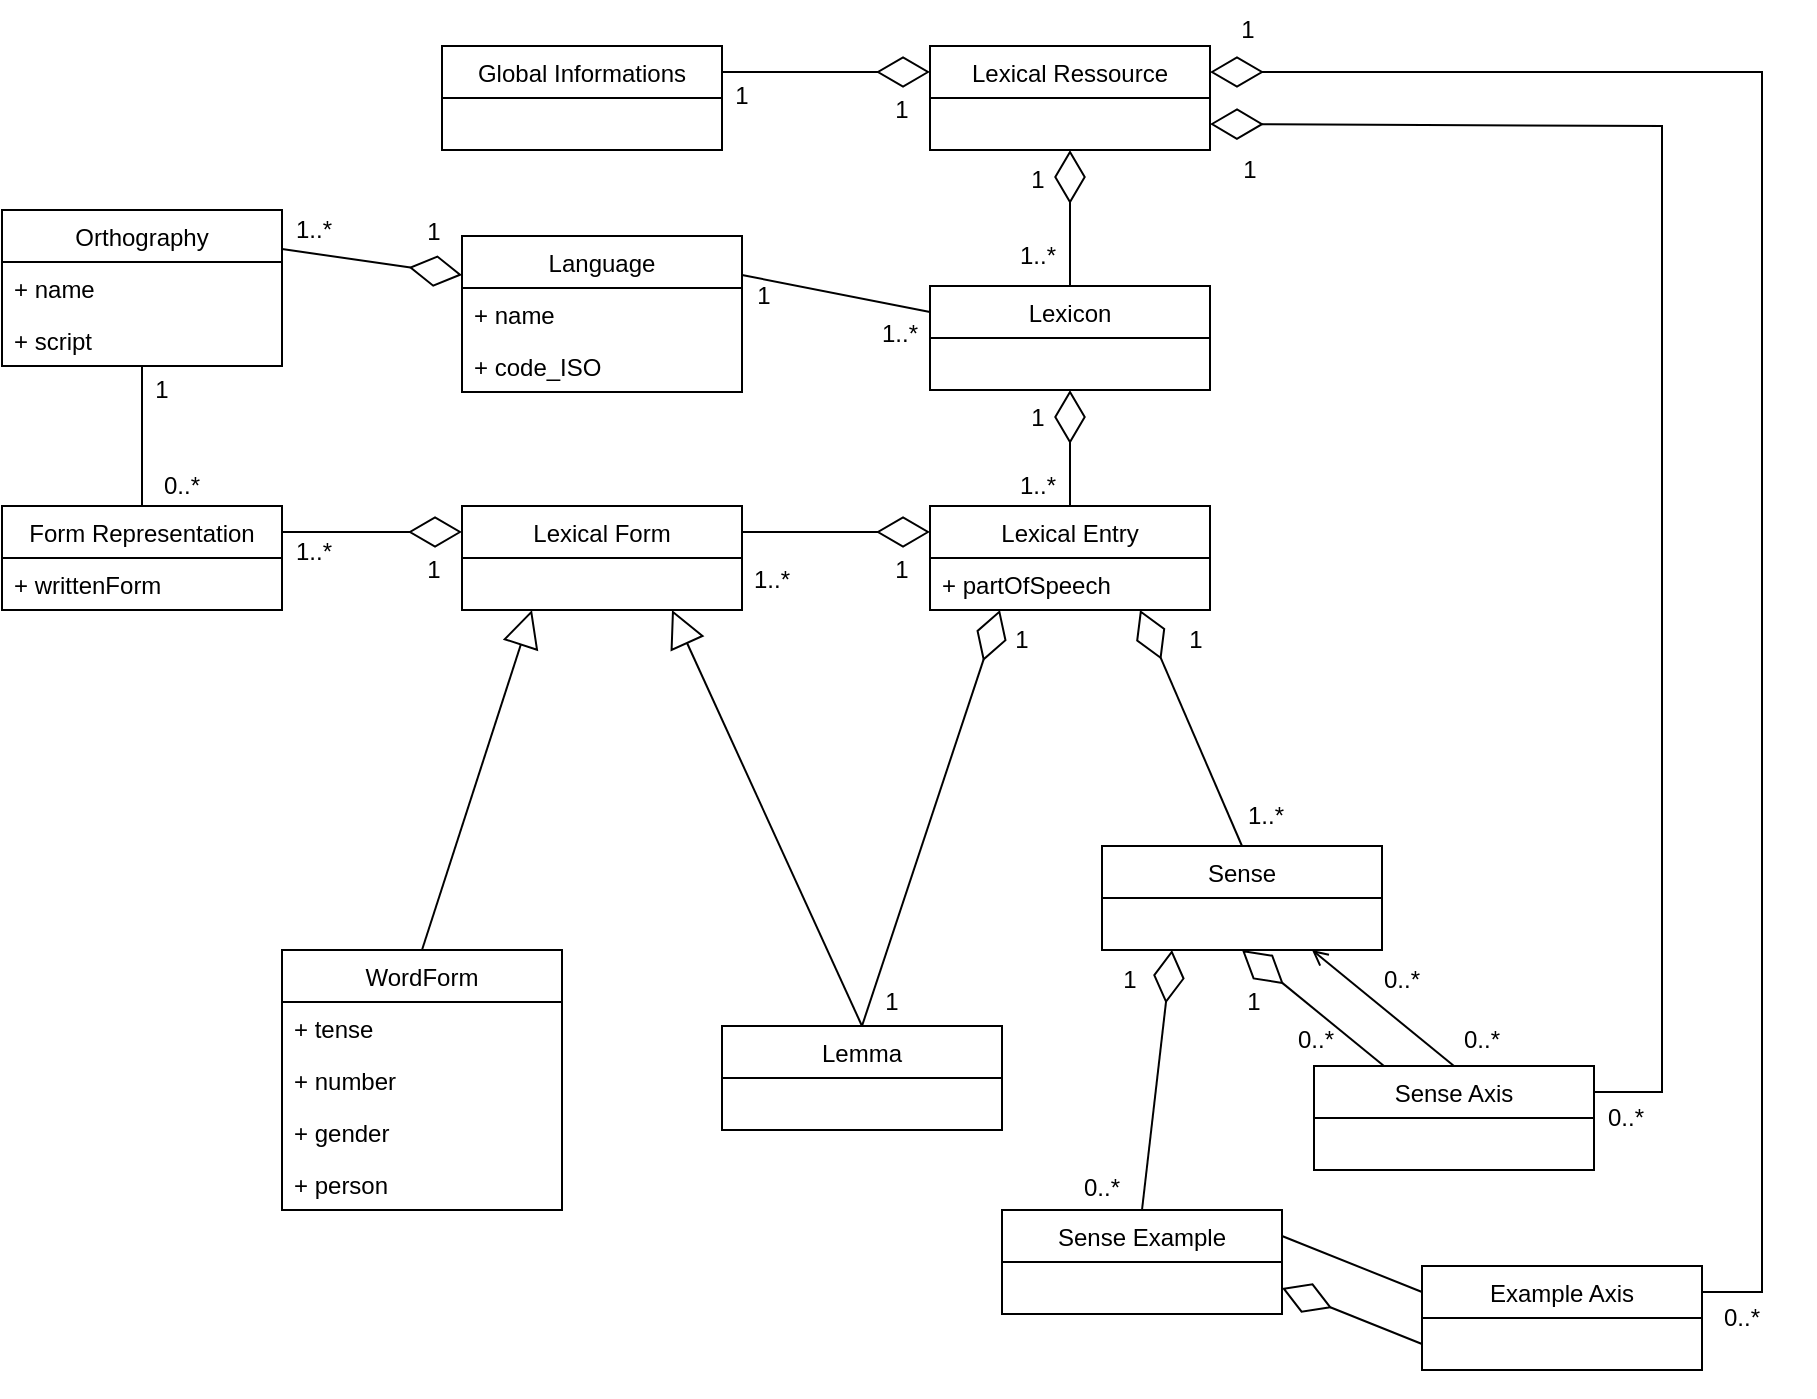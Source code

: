 <mxfile version="19.0.2" type="device"><diagram id="C5RBs43oDa-KdzZeNtuy" name="Page-1"><mxGraphModel dx="2012" dy="754" grid="1" gridSize="10" guides="1" tooltips="1" connect="1" arrows="1" fold="1" page="1" pageScale="1" pageWidth="827" pageHeight="1169" math="0" shadow="0"><root><mxCell id="WIyWlLk6GJQsqaUBKTNV-0"/><mxCell id="WIyWlLk6GJQsqaUBKTNV-1" parent="WIyWlLk6GJQsqaUBKTNV-0"/><mxCell id="vKK5MwCIroCKvL6aY7we-0" value="Lexical Ressource" style="swimlane;fontStyle=0;childLayout=stackLayout;horizontal=1;startSize=26;fillColor=none;horizontalStack=0;resizeParent=1;resizeParentMax=0;resizeLast=0;collapsible=1;marginBottom=0;" vertex="1" parent="WIyWlLk6GJQsqaUBKTNV-1"><mxGeometry x="344" y="130" width="140" height="52" as="geometry"/></mxCell><mxCell id="vKK5MwCIroCKvL6aY7we-4" value="Global Informations" style="swimlane;fontStyle=0;childLayout=stackLayout;horizontal=1;startSize=26;fillColor=none;horizontalStack=0;resizeParent=1;resizeParentMax=0;resizeLast=0;collapsible=1;marginBottom=0;" vertex="1" parent="WIyWlLk6GJQsqaUBKTNV-1"><mxGeometry x="100" y="130" width="140" height="52" as="geometry"/></mxCell><mxCell id="vKK5MwCIroCKvL6aY7we-15" value="" style="group" vertex="1" connectable="0" parent="WIyWlLk6GJQsqaUBKTNV-1"><mxGeometry x="220" y="140" width="60" height="30" as="geometry"/></mxCell><mxCell id="vKK5MwCIroCKvL6aY7we-17" value="1" style="text;html=1;strokeColor=none;fillColor=none;align=center;verticalAlign=middle;whiteSpace=wrap;rounded=0;" vertex="1" parent="vKK5MwCIroCKvL6aY7we-15"><mxGeometry width="60" height="30" as="geometry"/></mxCell><mxCell id="vKK5MwCIroCKvL6aY7we-10" value="" style="endArrow=diamondThin;endFill=0;endSize=24;html=1;rounded=0;exitX=1;exitY=0.25;exitDx=0;exitDy=0;entryX=0;entryY=0.25;entryDx=0;entryDy=0;" edge="1" parent="WIyWlLk6GJQsqaUBKTNV-1" source="vKK5MwCIroCKvL6aY7we-4" target="vKK5MwCIroCKvL6aY7we-0"><mxGeometry width="160" relative="1" as="geometry"><mxPoint x="370" y="340" as="sourcePoint"/><mxPoint x="530" y="340" as="targetPoint"/></mxGeometry></mxCell><mxCell id="vKK5MwCIroCKvL6aY7we-13" value="1" style="text;html=1;strokeColor=none;fillColor=none;align=center;verticalAlign=middle;whiteSpace=wrap;rounded=0;" vertex="1" parent="WIyWlLk6GJQsqaUBKTNV-1"><mxGeometry x="300" y="147" width="60" height="30" as="geometry"/></mxCell><mxCell id="vKK5MwCIroCKvL6aY7we-18" value="Lexicon" style="swimlane;fontStyle=0;childLayout=stackLayout;horizontal=1;startSize=26;fillColor=none;horizontalStack=0;resizeParent=1;resizeParentMax=0;resizeLast=0;collapsible=1;marginBottom=0;" vertex="1" parent="WIyWlLk6GJQsqaUBKTNV-1"><mxGeometry x="344" y="250" width="140" height="52" as="geometry"/></mxCell><mxCell id="vKK5MwCIroCKvL6aY7we-23" value="" style="endArrow=diamondThin;endFill=0;endSize=24;html=1;rounded=0;entryX=0.5;entryY=1;entryDx=0;entryDy=0;exitX=0.5;exitY=0;exitDx=0;exitDy=0;" edge="1" parent="WIyWlLk6GJQsqaUBKTNV-1" source="vKK5MwCIroCKvL6aY7we-18" target="vKK5MwCIroCKvL6aY7we-0"><mxGeometry width="160" relative="1" as="geometry"><mxPoint x="470" y="380" as="sourcePoint"/><mxPoint x="630" y="380" as="targetPoint"/></mxGeometry></mxCell><mxCell id="vKK5MwCIroCKvL6aY7we-115" style="rounded=0;orthogonalLoop=1;jettySize=auto;html=1;exitX=1;exitY=0.25;exitDx=0;exitDy=0;entryX=0;entryY=0.25;entryDx=0;entryDy=0;endArrow=none;endFill=0;" edge="1" parent="WIyWlLk6GJQsqaUBKTNV-1" source="vKK5MwCIroCKvL6aY7we-24" target="vKK5MwCIroCKvL6aY7we-18"><mxGeometry relative="1" as="geometry"/></mxCell><mxCell id="vKK5MwCIroCKvL6aY7we-24" value="Language" style="swimlane;fontStyle=0;childLayout=stackLayout;horizontal=1;startSize=26;fillColor=none;horizontalStack=0;resizeParent=1;resizeParentMax=0;resizeLast=0;collapsible=1;marginBottom=0;" vertex="1" parent="WIyWlLk6GJQsqaUBKTNV-1"><mxGeometry x="110" y="225" width="140" height="78" as="geometry"/></mxCell><mxCell id="vKK5MwCIroCKvL6aY7we-103" value="+ name" style="text;strokeColor=none;fillColor=none;align=left;verticalAlign=top;spacingLeft=4;spacingRight=4;overflow=hidden;rotatable=0;points=[[0,0.5],[1,0.5]];portConstraint=eastwest;" vertex="1" parent="vKK5MwCIroCKvL6aY7we-24"><mxGeometry y="26" width="140" height="26" as="geometry"/></mxCell><mxCell id="vKK5MwCIroCKvL6aY7we-104" value="+ code_ISO" style="text;strokeColor=none;fillColor=none;align=left;verticalAlign=top;spacingLeft=4;spacingRight=4;overflow=hidden;rotatable=0;points=[[0,0.5],[1,0.5]];portConstraint=eastwest;" vertex="1" parent="vKK5MwCIroCKvL6aY7we-24"><mxGeometry y="52" width="140" height="26" as="geometry"/></mxCell><mxCell id="vKK5MwCIroCKvL6aY7we-29" value="Lexical Entry" style="swimlane;fontStyle=0;childLayout=stackLayout;horizontal=1;startSize=26;fillColor=none;horizontalStack=0;resizeParent=1;resizeParentMax=0;resizeLast=0;collapsible=1;marginBottom=0;" vertex="1" parent="WIyWlLk6GJQsqaUBKTNV-1"><mxGeometry x="344" y="360" width="140" height="52" as="geometry"/></mxCell><mxCell id="vKK5MwCIroCKvL6aY7we-107" value="+ partOfSpeech" style="text;strokeColor=none;fillColor=none;align=left;verticalAlign=top;spacingLeft=4;spacingRight=4;overflow=hidden;rotatable=0;points=[[0,0.5],[1,0.5]];portConstraint=eastwest;" vertex="1" parent="vKK5MwCIroCKvL6aY7we-29"><mxGeometry y="26" width="140" height="26" as="geometry"/></mxCell><mxCell id="vKK5MwCIroCKvL6aY7we-33" value="" style="endArrow=diamondThin;endFill=0;endSize=24;html=1;rounded=0;entryX=0.5;entryY=1;entryDx=0;entryDy=0;exitX=0.5;exitY=0;exitDx=0;exitDy=0;" edge="1" parent="WIyWlLk6GJQsqaUBKTNV-1" source="vKK5MwCIroCKvL6aY7we-29" target="vKK5MwCIroCKvL6aY7we-18"><mxGeometry width="160" relative="1" as="geometry"><mxPoint x="610" y="273" as="sourcePoint"/><mxPoint x="494" y="273" as="targetPoint"/></mxGeometry></mxCell><mxCell id="vKK5MwCIroCKvL6aY7we-34" value="Lexical Form" style="swimlane;fontStyle=0;childLayout=stackLayout;horizontal=1;startSize=26;fillColor=none;horizontalStack=0;resizeParent=1;resizeParentMax=0;resizeLast=0;collapsible=1;marginBottom=0;" vertex="1" parent="WIyWlLk6GJQsqaUBKTNV-1"><mxGeometry x="110" y="360" width="140" height="52" as="geometry"/></mxCell><mxCell id="vKK5MwCIroCKvL6aY7we-38" value="Form Representation" style="swimlane;fontStyle=0;childLayout=stackLayout;horizontal=1;startSize=26;fillColor=none;horizontalStack=0;resizeParent=1;resizeParentMax=0;resizeLast=0;collapsible=1;marginBottom=0;" vertex="1" parent="WIyWlLk6GJQsqaUBKTNV-1"><mxGeometry x="-120" y="360" width="140" height="52" as="geometry"/></mxCell><mxCell id="vKK5MwCIroCKvL6aY7we-116" value="+ writtenForm" style="text;strokeColor=none;fillColor=none;align=left;verticalAlign=top;spacingLeft=4;spacingRight=4;overflow=hidden;rotatable=0;points=[[0,0.5],[1,0.5]];portConstraint=eastwest;" vertex="1" parent="vKK5MwCIroCKvL6aY7we-38"><mxGeometry y="26" width="140" height="26" as="geometry"/></mxCell><mxCell id="vKK5MwCIroCKvL6aY7we-42" value="WordForm" style="swimlane;fontStyle=0;childLayout=stackLayout;horizontal=1;startSize=26;fillColor=none;horizontalStack=0;resizeParent=1;resizeParentMax=0;resizeLast=0;collapsible=1;marginBottom=0;" vertex="1" parent="WIyWlLk6GJQsqaUBKTNV-1"><mxGeometry x="20" y="582" width="140" height="130" as="geometry"><mxRectangle x="24" y="490" width="90" height="26" as="alternateBounds"/></mxGeometry></mxCell><mxCell id="vKK5MwCIroCKvL6aY7we-119" value="+ tense" style="text;strokeColor=none;fillColor=none;align=left;verticalAlign=top;spacingLeft=4;spacingRight=4;overflow=hidden;rotatable=0;points=[[0,0.5],[1,0.5]];portConstraint=eastwest;" vertex="1" parent="vKK5MwCIroCKvL6aY7we-42"><mxGeometry y="26" width="140" height="26" as="geometry"/></mxCell><mxCell id="vKK5MwCIroCKvL6aY7we-120" value="+ number" style="text;strokeColor=none;fillColor=none;align=left;verticalAlign=top;spacingLeft=4;spacingRight=4;overflow=hidden;rotatable=0;points=[[0,0.5],[1,0.5]];portConstraint=eastwest;" vertex="1" parent="vKK5MwCIroCKvL6aY7we-42"><mxGeometry y="52" width="140" height="26" as="geometry"/></mxCell><mxCell id="vKK5MwCIroCKvL6aY7we-121" value="+ gender" style="text;strokeColor=none;fillColor=none;align=left;verticalAlign=top;spacingLeft=4;spacingRight=4;overflow=hidden;rotatable=0;points=[[0,0.5],[1,0.5]];portConstraint=eastwest;" vertex="1" parent="vKK5MwCIroCKvL6aY7we-42"><mxGeometry y="78" width="140" height="26" as="geometry"/></mxCell><mxCell id="vKK5MwCIroCKvL6aY7we-122" value="+ person" style="text;strokeColor=none;fillColor=none;align=left;verticalAlign=top;spacingLeft=4;spacingRight=4;overflow=hidden;rotatable=0;points=[[0,0.5],[1,0.5]];portConstraint=eastwest;" vertex="1" parent="vKK5MwCIroCKvL6aY7we-42"><mxGeometry y="104" width="140" height="26" as="geometry"/></mxCell><mxCell id="vKK5MwCIroCKvL6aY7we-46" value="Lemma" style="swimlane;fontStyle=0;childLayout=stackLayout;horizontal=1;startSize=26;fillColor=none;horizontalStack=0;resizeParent=1;resizeParentMax=0;resizeLast=0;collapsible=1;marginBottom=0;" vertex="1" parent="WIyWlLk6GJQsqaUBKTNV-1"><mxGeometry x="240" y="620" width="140" height="52" as="geometry"><mxRectangle x="195" y="490" width="70" height="26" as="alternateBounds"/></mxGeometry></mxCell><mxCell id="vKK5MwCIroCKvL6aY7we-50" value="" style="endArrow=diamondThin;endFill=0;endSize=24;html=1;rounded=0;entryX=0;entryY=0.25;entryDx=0;entryDy=0;exitX=1;exitY=0.25;exitDx=0;exitDy=0;" edge="1" parent="WIyWlLk6GJQsqaUBKTNV-1" source="vKK5MwCIroCKvL6aY7we-38" target="vKK5MwCIroCKvL6aY7we-34"><mxGeometry width="160" relative="1" as="geometry"><mxPoint x="70" y="458" as="sourcePoint"/><mxPoint x="70" y="400" as="targetPoint"/></mxGeometry></mxCell><mxCell id="vKK5MwCIroCKvL6aY7we-51" value="" style="endArrow=diamondThin;endFill=0;endSize=24;html=1;rounded=0;entryX=0;entryY=0.25;entryDx=0;entryDy=0;exitX=1;exitY=0.25;exitDx=0;exitDy=0;" edge="1" parent="WIyWlLk6GJQsqaUBKTNV-1" source="vKK5MwCIroCKvL6aY7we-34" target="vKK5MwCIroCKvL6aY7we-29"><mxGeometry width="160" relative="1" as="geometry"><mxPoint x="434" y="490" as="sourcePoint"/><mxPoint x="434" y="432" as="targetPoint"/></mxGeometry></mxCell><mxCell id="vKK5MwCIroCKvL6aY7we-52" value="1..*" style="text;html=1;strokeColor=none;fillColor=none;align=center;verticalAlign=middle;whiteSpace=wrap;rounded=0;" vertex="1" parent="WIyWlLk6GJQsqaUBKTNV-1"><mxGeometry x="6" y="368" width="60" height="30" as="geometry"/></mxCell><mxCell id="vKK5MwCIroCKvL6aY7we-53" value="" style="group" vertex="1" connectable="0" parent="WIyWlLk6GJQsqaUBKTNV-1"><mxGeometry x="66" y="377" width="60" height="30" as="geometry"/></mxCell><mxCell id="vKK5MwCIroCKvL6aY7we-54" value="1" style="text;html=1;strokeColor=none;fillColor=none;align=center;verticalAlign=middle;whiteSpace=wrap;rounded=0;" vertex="1" parent="vKK5MwCIroCKvL6aY7we-53"><mxGeometry width="60" height="30" as="geometry"/></mxCell><mxCell id="vKK5MwCIroCKvL6aY7we-55" value="" style="group" vertex="1" connectable="0" parent="WIyWlLk6GJQsqaUBKTNV-1"><mxGeometry x="368" y="301" width="60" height="30" as="geometry"/></mxCell><mxCell id="vKK5MwCIroCKvL6aY7we-56" value="1" style="text;html=1;strokeColor=none;fillColor=none;align=center;verticalAlign=middle;whiteSpace=wrap;rounded=0;" vertex="1" parent="vKK5MwCIroCKvL6aY7we-55"><mxGeometry width="60" height="30" as="geometry"/></mxCell><mxCell id="vKK5MwCIroCKvL6aY7we-57" value="" style="group" vertex="1" connectable="0" parent="WIyWlLk6GJQsqaUBKTNV-1"><mxGeometry x="235" y="382" width="60" height="30" as="geometry"/></mxCell><mxCell id="vKK5MwCIroCKvL6aY7we-58" value="1..*" style="text;html=1;strokeColor=none;fillColor=none;align=center;verticalAlign=middle;whiteSpace=wrap;rounded=0;" vertex="1" parent="vKK5MwCIroCKvL6aY7we-57"><mxGeometry width="60" height="30" as="geometry"/></mxCell><mxCell id="vKK5MwCIroCKvL6aY7we-59" value="" style="group" vertex="1" connectable="0" parent="WIyWlLk6GJQsqaUBKTNV-1"><mxGeometry x="300" y="377" width="60" height="30" as="geometry"/></mxCell><mxCell id="vKK5MwCIroCKvL6aY7we-60" value="1" style="text;html=1;strokeColor=none;fillColor=none;align=center;verticalAlign=middle;whiteSpace=wrap;rounded=0;" vertex="1" parent="vKK5MwCIroCKvL6aY7we-59"><mxGeometry width="60" height="30" as="geometry"/></mxCell><mxCell id="vKK5MwCIroCKvL6aY7we-61" value="" style="group" vertex="1" connectable="0" parent="WIyWlLk6GJQsqaUBKTNV-1"><mxGeometry x="368" y="335" width="60" height="30" as="geometry"/></mxCell><mxCell id="vKK5MwCIroCKvL6aY7we-62" value="1..*" style="text;html=1;strokeColor=none;fillColor=none;align=center;verticalAlign=middle;whiteSpace=wrap;rounded=0;" vertex="1" parent="vKK5MwCIroCKvL6aY7we-61"><mxGeometry width="60" height="30" as="geometry"/></mxCell><mxCell id="vKK5MwCIroCKvL6aY7we-63" value="" style="group" vertex="1" connectable="0" parent="WIyWlLk6GJQsqaUBKTNV-1"><mxGeometry x="231" y="240" width="60" height="30" as="geometry"/></mxCell><mxCell id="vKK5MwCIroCKvL6aY7we-64" value="1" style="text;html=1;strokeColor=none;fillColor=none;align=center;verticalAlign=middle;whiteSpace=wrap;rounded=0;" vertex="1" parent="vKK5MwCIroCKvL6aY7we-63"><mxGeometry width="60" height="30" as="geometry"/></mxCell><mxCell id="vKK5MwCIroCKvL6aY7we-65" value="" style="group" vertex="1" connectable="0" parent="WIyWlLk6GJQsqaUBKTNV-1"><mxGeometry x="299" y="259" width="60" height="30" as="geometry"/></mxCell><mxCell id="vKK5MwCIroCKvL6aY7we-66" value="1..*" style="text;html=1;strokeColor=none;fillColor=none;align=center;verticalAlign=middle;whiteSpace=wrap;rounded=0;" vertex="1" parent="vKK5MwCIroCKvL6aY7we-65"><mxGeometry width="60" height="30" as="geometry"/></mxCell><mxCell id="vKK5MwCIroCKvL6aY7we-67" value="Sense" style="swimlane;fontStyle=0;childLayout=stackLayout;horizontal=1;startSize=26;fillColor=none;horizontalStack=0;resizeParent=1;resizeParentMax=0;resizeLast=0;collapsible=1;marginBottom=0;" vertex="1" parent="WIyWlLk6GJQsqaUBKTNV-1"><mxGeometry x="430" y="530" width="140" height="52" as="geometry"/></mxCell><mxCell id="vKK5MwCIroCKvL6aY7we-71" value="" style="endArrow=block;endSize=16;endFill=0;html=1;rounded=0;exitX=0.5;exitY=0;exitDx=0;exitDy=0;entryX=0.25;entryY=1;entryDx=0;entryDy=0;" edge="1" parent="WIyWlLk6GJQsqaUBKTNV-1" source="vKK5MwCIroCKvL6aY7we-42" target="vKK5MwCIroCKvL6aY7we-34"><mxGeometry width="160" relative="1" as="geometry"><mxPoint x="120" y="440" as="sourcePoint"/><mxPoint x="280" y="440" as="targetPoint"/></mxGeometry></mxCell><mxCell id="vKK5MwCIroCKvL6aY7we-72" value="" style="endArrow=block;endSize=16;endFill=0;html=1;rounded=0;exitX=0.5;exitY=0;exitDx=0;exitDy=0;entryX=0.75;entryY=1;entryDx=0;entryDy=0;" edge="1" parent="WIyWlLk6GJQsqaUBKTNV-1" source="vKK5MwCIroCKvL6aY7we-46" target="vKK5MwCIroCKvL6aY7we-34"><mxGeometry width="160" relative="1" as="geometry"><mxPoint x="200" y="508" as="sourcePoint"/><mxPoint x="286" y="430" as="targetPoint"/></mxGeometry></mxCell><mxCell id="vKK5MwCIroCKvL6aY7we-73" value="" style="endArrow=diamondThin;endFill=0;endSize=24;html=1;rounded=0;entryX=0.75;entryY=1;entryDx=0;entryDy=0;exitX=0.5;exitY=0;exitDx=0;exitDy=0;" edge="1" parent="WIyWlLk6GJQsqaUBKTNV-1" source="vKK5MwCIroCKvL6aY7we-67" target="vKK5MwCIroCKvL6aY7we-29"><mxGeometry width="160" relative="1" as="geometry"><mxPoint x="400" y="640" as="sourcePoint"/><mxPoint x="560" y="640" as="targetPoint"/></mxGeometry></mxCell><mxCell id="vKK5MwCIroCKvL6aY7we-74" value="" style="endArrow=diamondThin;endFill=0;endSize=24;html=1;rounded=0;exitX=0.5;exitY=0;exitDx=0;exitDy=0;entryX=0.25;entryY=1;entryDx=0;entryDy=0;" edge="1" parent="WIyWlLk6GJQsqaUBKTNV-1" source="vKK5MwCIroCKvL6aY7we-46" target="vKK5MwCIroCKvL6aY7we-29"><mxGeometry width="160" relative="1" as="geometry"><mxPoint x="220" y="410" as="sourcePoint"/><mxPoint x="380" y="410" as="targetPoint"/></mxGeometry></mxCell><mxCell id="vKK5MwCIroCKvL6aY7we-75" value="" style="group" vertex="1" connectable="0" parent="WIyWlLk6GJQsqaUBKTNV-1"><mxGeometry x="295" y="593" width="60" height="30" as="geometry"/></mxCell><mxCell id="vKK5MwCIroCKvL6aY7we-76" value="1" style="text;html=1;strokeColor=none;fillColor=none;align=center;verticalAlign=middle;whiteSpace=wrap;rounded=0;" vertex="1" parent="vKK5MwCIroCKvL6aY7we-75"><mxGeometry width="60" height="30" as="geometry"/></mxCell><mxCell id="vKK5MwCIroCKvL6aY7we-77" value="" style="group" vertex="1" connectable="0" parent="WIyWlLk6GJQsqaUBKTNV-1"><mxGeometry x="360" y="412" width="60" height="30" as="geometry"/></mxCell><mxCell id="vKK5MwCIroCKvL6aY7we-78" value="1" style="text;html=1;strokeColor=none;fillColor=none;align=center;verticalAlign=middle;whiteSpace=wrap;rounded=0;" vertex="1" parent="vKK5MwCIroCKvL6aY7we-77"><mxGeometry width="60" height="30" as="geometry"/></mxCell><mxCell id="vKK5MwCIroCKvL6aY7we-79" value="" style="group" vertex="1" connectable="0" parent="WIyWlLk6GJQsqaUBKTNV-1"><mxGeometry x="447" y="412" width="60" height="30" as="geometry"/></mxCell><mxCell id="vKK5MwCIroCKvL6aY7we-80" value="1" style="text;html=1;strokeColor=none;fillColor=none;align=center;verticalAlign=middle;whiteSpace=wrap;rounded=0;" vertex="1" parent="vKK5MwCIroCKvL6aY7we-79"><mxGeometry width="60" height="30" as="geometry"/></mxCell><mxCell id="vKK5MwCIroCKvL6aY7we-81" value="" style="group" vertex="1" connectable="0" parent="WIyWlLk6GJQsqaUBKTNV-1"><mxGeometry x="482" y="500" width="60" height="30" as="geometry"/></mxCell><mxCell id="vKK5MwCIroCKvL6aY7we-82" value="1..*" style="text;html=1;strokeColor=none;fillColor=none;align=center;verticalAlign=middle;whiteSpace=wrap;rounded=0;" vertex="1" parent="vKK5MwCIroCKvL6aY7we-81"><mxGeometry width="60" height="30" as="geometry"/></mxCell><mxCell id="vKK5MwCIroCKvL6aY7we-114" style="edgeStyle=orthogonalEdgeStyle;rounded=0;orthogonalLoop=1;jettySize=auto;html=1;exitX=0.5;exitY=1;exitDx=0;exitDy=0;endArrow=none;endFill=0;entryX=0.5;entryY=0;entryDx=0;entryDy=0;" edge="1" parent="WIyWlLk6GJQsqaUBKTNV-1" source="vKK5MwCIroCKvL6aY7we-83" target="vKK5MwCIroCKvL6aY7we-38"><mxGeometry relative="1" as="geometry"><mxPoint x="-90" y="340" as="targetPoint"/></mxGeometry></mxCell><mxCell id="vKK5MwCIroCKvL6aY7we-83" value="Orthography" style="swimlane;fontStyle=0;childLayout=stackLayout;horizontal=1;startSize=26;fillColor=none;horizontalStack=0;resizeParent=1;resizeParentMax=0;resizeLast=0;collapsible=1;marginBottom=0;" vertex="1" parent="WIyWlLk6GJQsqaUBKTNV-1"><mxGeometry x="-120" y="212" width="140" height="78" as="geometry"/></mxCell><mxCell id="vKK5MwCIroCKvL6aY7we-117" value="+ name" style="text;strokeColor=none;fillColor=none;align=left;verticalAlign=top;spacingLeft=4;spacingRight=4;overflow=hidden;rotatable=0;points=[[0,0.5],[1,0.5]];portConstraint=eastwest;" vertex="1" parent="vKK5MwCIroCKvL6aY7we-83"><mxGeometry y="26" width="140" height="26" as="geometry"/></mxCell><mxCell id="vKK5MwCIroCKvL6aY7we-118" value="+ script" style="text;strokeColor=none;fillColor=none;align=left;verticalAlign=top;spacingLeft=4;spacingRight=4;overflow=hidden;rotatable=0;points=[[0,0.5],[1,0.5]];portConstraint=eastwest;" vertex="1" parent="vKK5MwCIroCKvL6aY7we-83"><mxGeometry y="52" width="140" height="26" as="geometry"/></mxCell><mxCell id="vKK5MwCIroCKvL6aY7we-88" value="" style="group" vertex="1" connectable="0" parent="WIyWlLk6GJQsqaUBKTNV-1"><mxGeometry x="-70" y="287" width="60" height="30" as="geometry"/></mxCell><mxCell id="vKK5MwCIroCKvL6aY7we-89" value="1" style="text;html=1;strokeColor=none;fillColor=none;align=center;verticalAlign=middle;whiteSpace=wrap;rounded=0;" vertex="1" parent="vKK5MwCIroCKvL6aY7we-88"><mxGeometry width="60" height="30" as="geometry"/></mxCell><mxCell id="vKK5MwCIroCKvL6aY7we-90" value="" style="group" vertex="1" connectable="0" parent="WIyWlLk6GJQsqaUBKTNV-1"><mxGeometry x="-60" y="335" width="60" height="30" as="geometry"/></mxCell><mxCell id="vKK5MwCIroCKvL6aY7we-91" value="0..*" style="text;html=1;strokeColor=none;fillColor=none;align=center;verticalAlign=middle;whiteSpace=wrap;rounded=0;" vertex="1" parent="vKK5MwCIroCKvL6aY7we-90"><mxGeometry width="60" height="30" as="geometry"/></mxCell><mxCell id="vKK5MwCIroCKvL6aY7we-100" style="rounded=0;orthogonalLoop=1;jettySize=auto;html=1;exitX=0.5;exitY=0;exitDx=0;exitDy=0;entryX=0.75;entryY=1;entryDx=0;entryDy=0;endArrow=open;endFill=0;" edge="1" parent="WIyWlLk6GJQsqaUBKTNV-1" source="vKK5MwCIroCKvL6aY7we-92" target="vKK5MwCIroCKvL6aY7we-67"><mxGeometry relative="1" as="geometry"/></mxCell><mxCell id="vKK5MwCIroCKvL6aY7we-92" value="Sense Axis" style="swimlane;fontStyle=0;childLayout=stackLayout;horizontal=1;startSize=26;fillColor=none;horizontalStack=0;resizeParent=1;resizeParentMax=0;resizeLast=0;collapsible=1;marginBottom=0;" vertex="1" parent="WIyWlLk6GJQsqaUBKTNV-1"><mxGeometry x="536" y="640" width="140" height="52" as="geometry"/></mxCell><mxCell id="vKK5MwCIroCKvL6aY7we-102" value="" style="endArrow=diamondThin;endFill=0;endSize=24;html=1;rounded=0;entryX=1;entryY=0.75;entryDx=0;entryDy=0;exitX=1;exitY=0.25;exitDx=0;exitDy=0;" edge="1" parent="WIyWlLk6GJQsqaUBKTNV-1" source="vKK5MwCIroCKvL6aY7we-92" target="vKK5MwCIroCKvL6aY7we-0"><mxGeometry width="160" relative="1" as="geometry"><mxPoint x="695.5" y="644" as="sourcePoint"/><mxPoint x="644.5" y="526" as="targetPoint"/><Array as="points"><mxPoint x="710" y="653"/><mxPoint x="710" y="170"/></Array></mxGeometry></mxCell><mxCell id="vKK5MwCIroCKvL6aY7we-111" value="" style="endArrow=diamondThin;endFill=0;endSize=24;html=1;rounded=0;entryX=0;entryY=0.25;entryDx=0;entryDy=0;exitX=1;exitY=0.25;exitDx=0;exitDy=0;" edge="1" parent="WIyWlLk6GJQsqaUBKTNV-1" source="vKK5MwCIroCKvL6aY7we-83" target="vKK5MwCIroCKvL6aY7we-24"><mxGeometry width="160" relative="1" as="geometry"><mxPoint x="30.0" y="249.998" as="sourcePoint"/><mxPoint x="133.16" y="274.27" as="targetPoint"/></mxGeometry></mxCell><mxCell id="vKK5MwCIroCKvL6aY7we-129" style="rounded=0;orthogonalLoop=1;jettySize=auto;html=1;exitX=1;exitY=0.25;exitDx=0;exitDy=0;entryX=0;entryY=0.25;entryDx=0;entryDy=0;endArrow=none;endFill=0;" edge="1" parent="WIyWlLk6GJQsqaUBKTNV-1" source="vKK5MwCIroCKvL6aY7we-123" target="vKK5MwCIroCKvL6aY7we-128"><mxGeometry relative="1" as="geometry"/></mxCell><mxCell id="vKK5MwCIroCKvL6aY7we-123" value="Sense Example" style="swimlane;fontStyle=0;childLayout=stackLayout;horizontal=1;startSize=26;fillColor=none;horizontalStack=0;resizeParent=1;resizeParentMax=0;resizeLast=0;collapsible=1;marginBottom=0;" vertex="1" parent="WIyWlLk6GJQsqaUBKTNV-1"><mxGeometry x="380" y="712" width="140" height="52" as="geometry"/></mxCell><mxCell id="vKK5MwCIroCKvL6aY7we-127" value="" style="endArrow=diamondThin;endFill=0;endSize=24;html=1;rounded=0;exitX=0.5;exitY=0;exitDx=0;exitDy=0;entryX=0.25;entryY=1;entryDx=0;entryDy=0;" edge="1" parent="WIyWlLk6GJQsqaUBKTNV-1" source="vKK5MwCIroCKvL6aY7we-123" target="vKK5MwCIroCKvL6aY7we-67"><mxGeometry width="160" relative="1" as="geometry"><mxPoint x="344" y="646.71" as="sourcePoint"/><mxPoint x="504" y="646.71" as="targetPoint"/></mxGeometry></mxCell><mxCell id="vKK5MwCIroCKvL6aY7we-128" value="Example Axis" style="swimlane;fontStyle=0;childLayout=stackLayout;horizontal=1;startSize=26;fillColor=none;horizontalStack=0;resizeParent=1;resizeParentMax=0;resizeLast=0;collapsible=1;marginBottom=0;" vertex="1" parent="WIyWlLk6GJQsqaUBKTNV-1"><mxGeometry x="590" y="740" width="140" height="52" as="geometry"/></mxCell><mxCell id="vKK5MwCIroCKvL6aY7we-131" value="" style="endArrow=diamondThin;endFill=0;endSize=24;html=1;rounded=0;exitX=1;exitY=0.25;exitDx=0;exitDy=0;entryX=1;entryY=0.25;entryDx=0;entryDy=0;" edge="1" parent="WIyWlLk6GJQsqaUBKTNV-1" source="vKK5MwCIroCKvL6aY7we-128" target="vKK5MwCIroCKvL6aY7we-0"><mxGeometry width="160" relative="1" as="geometry"><mxPoint x="827" y="790" as="sourcePoint"/><mxPoint x="530" y="169" as="targetPoint"/><Array as="points"><mxPoint x="760" y="753"/><mxPoint x="760" y="143"/></Array></mxGeometry></mxCell><mxCell id="vKK5MwCIroCKvL6aY7we-132" value="" style="endArrow=diamondThin;endFill=0;endSize=24;html=1;rounded=0;exitX=0.25;exitY=0;exitDx=0;exitDy=0;entryX=0.5;entryY=1;entryDx=0;entryDy=0;" edge="1" parent="WIyWlLk6GJQsqaUBKTNV-1" source="vKK5MwCIroCKvL6aY7we-92" target="vKK5MwCIroCKvL6aY7we-67"><mxGeometry width="160" relative="1" as="geometry"><mxPoint x="460" y="722" as="sourcePoint"/><mxPoint x="475" y="592" as="targetPoint"/></mxGeometry></mxCell><mxCell id="vKK5MwCIroCKvL6aY7we-133" value="" style="group" vertex="1" connectable="0" parent="WIyWlLk6GJQsqaUBKTNV-1"><mxGeometry x="550" y="582" width="60" height="30" as="geometry"/></mxCell><mxCell id="vKK5MwCIroCKvL6aY7we-134" value="0..*" style="text;html=1;strokeColor=none;fillColor=none;align=center;verticalAlign=middle;whiteSpace=wrap;rounded=0;" vertex="1" parent="vKK5MwCIroCKvL6aY7we-133"><mxGeometry width="60" height="30" as="geometry"/></mxCell><mxCell id="vKK5MwCIroCKvL6aY7we-135" value="" style="group" vertex="1" connectable="0" parent="WIyWlLk6GJQsqaUBKTNV-1"><mxGeometry x="590" y="612" width="60" height="30" as="geometry"/></mxCell><mxCell id="vKK5MwCIroCKvL6aY7we-136" value="0..*" style="text;html=1;strokeColor=none;fillColor=none;align=center;verticalAlign=middle;whiteSpace=wrap;rounded=0;" vertex="1" parent="vKK5MwCIroCKvL6aY7we-135"><mxGeometry width="60" height="30" as="geometry"/></mxCell><mxCell id="vKK5MwCIroCKvL6aY7we-137" value="" style="group" vertex="1" connectable="0" parent="WIyWlLk6GJQsqaUBKTNV-1"><mxGeometry x="476" y="593" width="60" height="30" as="geometry"/></mxCell><mxCell id="vKK5MwCIroCKvL6aY7we-138" value="1" style="text;html=1;strokeColor=none;fillColor=none;align=center;verticalAlign=middle;whiteSpace=wrap;rounded=0;" vertex="1" parent="vKK5MwCIroCKvL6aY7we-137"><mxGeometry width="60" height="30" as="geometry"/></mxCell><mxCell id="vKK5MwCIroCKvL6aY7we-139" value="" style="group" vertex="1" connectable="0" parent="WIyWlLk6GJQsqaUBKTNV-1"><mxGeometry x="507" y="612" width="60" height="30" as="geometry"/></mxCell><mxCell id="vKK5MwCIroCKvL6aY7we-140" value="0..*" style="text;html=1;strokeColor=none;fillColor=none;align=center;verticalAlign=middle;whiteSpace=wrap;rounded=0;" vertex="1" parent="vKK5MwCIroCKvL6aY7we-139"><mxGeometry width="60" height="30" as="geometry"/></mxCell><mxCell id="vKK5MwCIroCKvL6aY7we-141" value="" style="group" vertex="1" connectable="0" parent="WIyWlLk6GJQsqaUBKTNV-1"><mxGeometry x="662" y="651" width="60" height="30" as="geometry"/></mxCell><mxCell id="vKK5MwCIroCKvL6aY7we-142" value="0..*" style="text;html=1;strokeColor=none;fillColor=none;align=center;verticalAlign=middle;whiteSpace=wrap;rounded=0;" vertex="1" parent="vKK5MwCIroCKvL6aY7we-141"><mxGeometry width="60" height="30" as="geometry"/></mxCell><mxCell id="vKK5MwCIroCKvL6aY7we-143" value="" style="group" vertex="1" connectable="0" parent="WIyWlLk6GJQsqaUBKTNV-1"><mxGeometry x="720" y="751" width="60" height="30" as="geometry"/></mxCell><mxCell id="vKK5MwCIroCKvL6aY7we-144" value="0..*" style="text;html=1;strokeColor=none;fillColor=none;align=center;verticalAlign=middle;whiteSpace=wrap;rounded=0;" vertex="1" parent="vKK5MwCIroCKvL6aY7we-143"><mxGeometry width="60" height="30" as="geometry"/></mxCell><mxCell id="vKK5MwCIroCKvL6aY7we-145" value="" style="group" vertex="1" connectable="0" parent="WIyWlLk6GJQsqaUBKTNV-1"><mxGeometry x="473" y="107" width="60" height="30" as="geometry"/></mxCell><mxCell id="vKK5MwCIroCKvL6aY7we-146" value="1" style="text;html=1;strokeColor=none;fillColor=none;align=center;verticalAlign=middle;whiteSpace=wrap;rounded=0;" vertex="1" parent="vKK5MwCIroCKvL6aY7we-145"><mxGeometry width="60" height="30" as="geometry"/></mxCell><mxCell id="vKK5MwCIroCKvL6aY7we-147" value="" style="group" vertex="1" connectable="0" parent="WIyWlLk6GJQsqaUBKTNV-1"><mxGeometry x="474" y="177" width="60" height="30" as="geometry"/></mxCell><mxCell id="vKK5MwCIroCKvL6aY7we-148" value="1" style="text;html=1;strokeColor=none;fillColor=none;align=center;verticalAlign=middle;whiteSpace=wrap;rounded=0;" vertex="1" parent="vKK5MwCIroCKvL6aY7we-147"><mxGeometry width="60" height="30" as="geometry"/></mxCell><mxCell id="vKK5MwCIroCKvL6aY7we-149" value="1" style="text;html=1;strokeColor=none;fillColor=none;align=center;verticalAlign=middle;whiteSpace=wrap;rounded=0;" vertex="1" parent="WIyWlLk6GJQsqaUBKTNV-1"><mxGeometry x="368" y="182" width="60" height="30" as="geometry"/></mxCell><mxCell id="vKK5MwCIroCKvL6aY7we-150" value="" style="group" vertex="1" connectable="0" parent="WIyWlLk6GJQsqaUBKTNV-1"><mxGeometry x="368" y="220" width="60" height="30" as="geometry"/></mxCell><mxCell id="vKK5MwCIroCKvL6aY7we-151" value="1..*" style="text;html=1;strokeColor=none;fillColor=none;align=center;verticalAlign=middle;whiteSpace=wrap;rounded=0;" vertex="1" parent="vKK5MwCIroCKvL6aY7we-150"><mxGeometry width="60" height="30" as="geometry"/></mxCell><mxCell id="vKK5MwCIroCKvL6aY7we-152" value="1..*" style="text;html=1;strokeColor=none;fillColor=none;align=center;verticalAlign=middle;whiteSpace=wrap;rounded=0;" vertex="1" parent="WIyWlLk6GJQsqaUBKTNV-1"><mxGeometry x="6" y="207" width="60" height="30" as="geometry"/></mxCell><mxCell id="vKK5MwCIroCKvL6aY7we-153" value="" style="group" vertex="1" connectable="0" parent="WIyWlLk6GJQsqaUBKTNV-1"><mxGeometry x="66" y="208" width="60" height="30" as="geometry"/></mxCell><mxCell id="vKK5MwCIroCKvL6aY7we-154" value="1" style="text;html=1;strokeColor=none;fillColor=none;align=center;verticalAlign=middle;whiteSpace=wrap;rounded=0;" vertex="1" parent="vKK5MwCIroCKvL6aY7we-153"><mxGeometry width="60" height="30" as="geometry"/></mxCell><mxCell id="vKK5MwCIroCKvL6aY7we-155" value="" style="group" vertex="1" connectable="0" parent="WIyWlLk6GJQsqaUBKTNV-1"><mxGeometry x="414" y="582" width="60" height="30" as="geometry"/></mxCell><mxCell id="vKK5MwCIroCKvL6aY7we-156" value="1" style="text;html=1;strokeColor=none;fillColor=none;align=center;verticalAlign=middle;whiteSpace=wrap;rounded=0;" vertex="1" parent="vKK5MwCIroCKvL6aY7we-155"><mxGeometry width="60" height="30" as="geometry"/></mxCell><mxCell id="vKK5MwCIroCKvL6aY7we-157" value="" style="group" vertex="1" connectable="0" parent="WIyWlLk6GJQsqaUBKTNV-1"><mxGeometry x="400" y="686" width="60" height="30" as="geometry"/></mxCell><mxCell id="vKK5MwCIroCKvL6aY7we-158" value="0..*" style="text;html=1;strokeColor=none;fillColor=none;align=center;verticalAlign=middle;whiteSpace=wrap;rounded=0;" vertex="1" parent="vKK5MwCIroCKvL6aY7we-157"><mxGeometry width="60" height="30" as="geometry"/></mxCell><mxCell id="vKK5MwCIroCKvL6aY7we-159" value="" style="endArrow=diamondThin;endFill=0;endSize=24;html=1;rounded=0;exitX=0;exitY=0.75;exitDx=0;exitDy=0;entryX=1;entryY=0.75;entryDx=0;entryDy=0;" edge="1" parent="WIyWlLk6GJQsqaUBKTNV-1" source="vKK5MwCIroCKvL6aY7we-128" target="vKK5MwCIroCKvL6aY7we-123"><mxGeometry width="160" relative="1" as="geometry"><mxPoint x="329" y="860" as="sourcePoint"/><mxPoint x="344" y="730" as="targetPoint"/></mxGeometry></mxCell></root></mxGraphModel></diagram></mxfile>